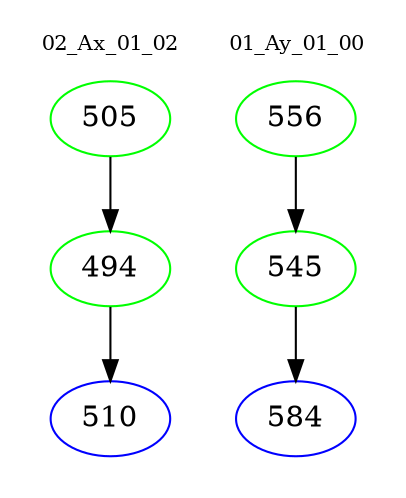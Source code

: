 digraph{
subgraph cluster_0 {
color = white
label = "02_Ax_01_02";
fontsize=10;
T0_505 [label="505", color="green"]
T0_505 -> T0_494 [color="black"]
T0_494 [label="494", color="green"]
T0_494 -> T0_510 [color="black"]
T0_510 [label="510", color="blue"]
}
subgraph cluster_1 {
color = white
label = "01_Ay_01_00";
fontsize=10;
T1_556 [label="556", color="green"]
T1_556 -> T1_545 [color="black"]
T1_545 [label="545", color="green"]
T1_545 -> T1_584 [color="black"]
T1_584 [label="584", color="blue"]
}
}
